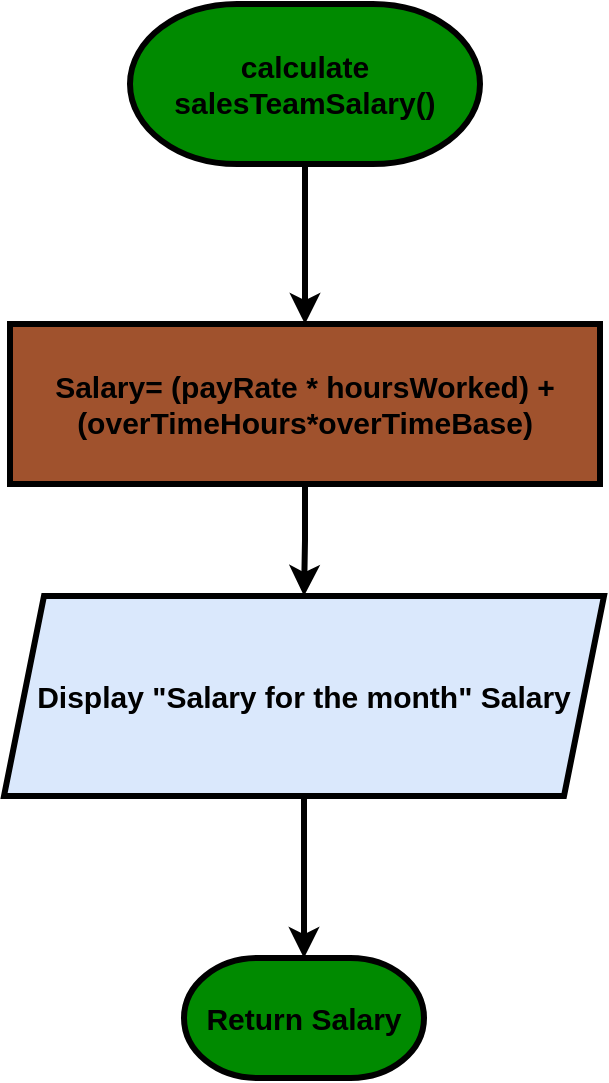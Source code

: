 <mxfile version="14.7.1" type="device"><diagram id="rfZhXacdEmWBo3sJpRzM" name="Page-1"><mxGraphModel dx="1422" dy="737" grid="1" gridSize="10" guides="1" tooltips="1" connect="1" arrows="1" fold="1" page="1" pageScale="1" pageWidth="850" pageHeight="1100" math="0" shadow="0"><root><mxCell id="0"/><mxCell id="1" parent="0"/><mxCell id="6nrEEfWN7nTQanGN2c7S-7" style="edgeStyle=orthogonalEdgeStyle;rounded=0;orthogonalLoop=1;jettySize=auto;html=1;entryX=0.5;entryY=0;entryDx=0;entryDy=0;fontSize=15;fontStyle=1;strokeWidth=3;" edge="1" parent="1" source="6nrEEfWN7nTQanGN2c7S-1" target="6nrEEfWN7nTQanGN2c7S-3"><mxGeometry relative="1" as="geometry"/></mxCell><mxCell id="6nrEEfWN7nTQanGN2c7S-1" value="&lt;font style=&quot;font-size: 15px;&quot;&gt;&lt;span style=&quot;font-size: 15px;&quot;&gt;calculate salesTeamSalary()&lt;/span&gt;&lt;/font&gt;" style="strokeWidth=3;html=1;shape=mxgraph.flowchart.terminator;whiteSpace=wrap;fillColor=#008a00;fontSize=15;fontStyle=1;" vertex="1" parent="1"><mxGeometry x="135" y="40" width="175" height="80" as="geometry"/></mxCell><mxCell id="6nrEEfWN7nTQanGN2c7S-8" style="edgeStyle=orthogonalEdgeStyle;rounded=0;orthogonalLoop=1;jettySize=auto;html=1;fontSize=15;fontStyle=1;strokeWidth=3;" edge="1" parent="1" source="6nrEEfWN7nTQanGN2c7S-3" target="6nrEEfWN7nTQanGN2c7S-5"><mxGeometry relative="1" as="geometry"/></mxCell><mxCell id="6nrEEfWN7nTQanGN2c7S-3" value="&lt;font style=&quot;font-size: 15px;&quot;&gt;&lt;span style=&quot;font-size: 15px;&quot;&gt;Salary= (payRate * hoursWorked) + (overTimeHours*overTimeBase)&lt;/span&gt;&lt;/font&gt;" style="rounded=0;whiteSpace=wrap;html=1;fillColor=#a0522d;fontSize=15;fontStyle=1;strokeWidth=3;" vertex="1" parent="1"><mxGeometry x="75" y="200" width="295" height="80" as="geometry"/></mxCell><mxCell id="6nrEEfWN7nTQanGN2c7S-9" style="edgeStyle=orthogonalEdgeStyle;rounded=0;orthogonalLoop=1;jettySize=auto;html=1;entryX=0.5;entryY=0;entryDx=0;entryDy=0;entryPerimeter=0;fontSize=15;fontStyle=1;strokeWidth=3;" edge="1" parent="1" source="6nrEEfWN7nTQanGN2c7S-5" target="6nrEEfWN7nTQanGN2c7S-6"><mxGeometry relative="1" as="geometry"/></mxCell><mxCell id="6nrEEfWN7nTQanGN2c7S-5" value="&lt;font style=&quot;font-size: 15px;&quot;&gt;&lt;span style=&quot;font-size: 15px;&quot;&gt;Display &quot;Salary for the month&quot; Salary&lt;/span&gt;&lt;/font&gt;" style="shape=parallelogram;perimeter=parallelogramPerimeter;whiteSpace=wrap;html=1;fixedSize=1;fillColor=#dae8fc;fontSize=15;fontStyle=1;strokeWidth=3;" vertex="1" parent="1"><mxGeometry x="72" y="336" width="300" height="100" as="geometry"/></mxCell><mxCell id="6nrEEfWN7nTQanGN2c7S-6" value="&lt;span style=&quot;font-size: 15px;&quot;&gt;&lt;font style=&quot;font-size: 15px;&quot;&gt;Return Salary&lt;/font&gt;&lt;/span&gt;" style="strokeWidth=3;html=1;shape=mxgraph.flowchart.terminator;whiteSpace=wrap;fillColor=#008a00;fontSize=15;fontStyle=1;" vertex="1" parent="1"><mxGeometry x="162" y="517" width="120" height="60" as="geometry"/></mxCell></root></mxGraphModel></diagram></mxfile>